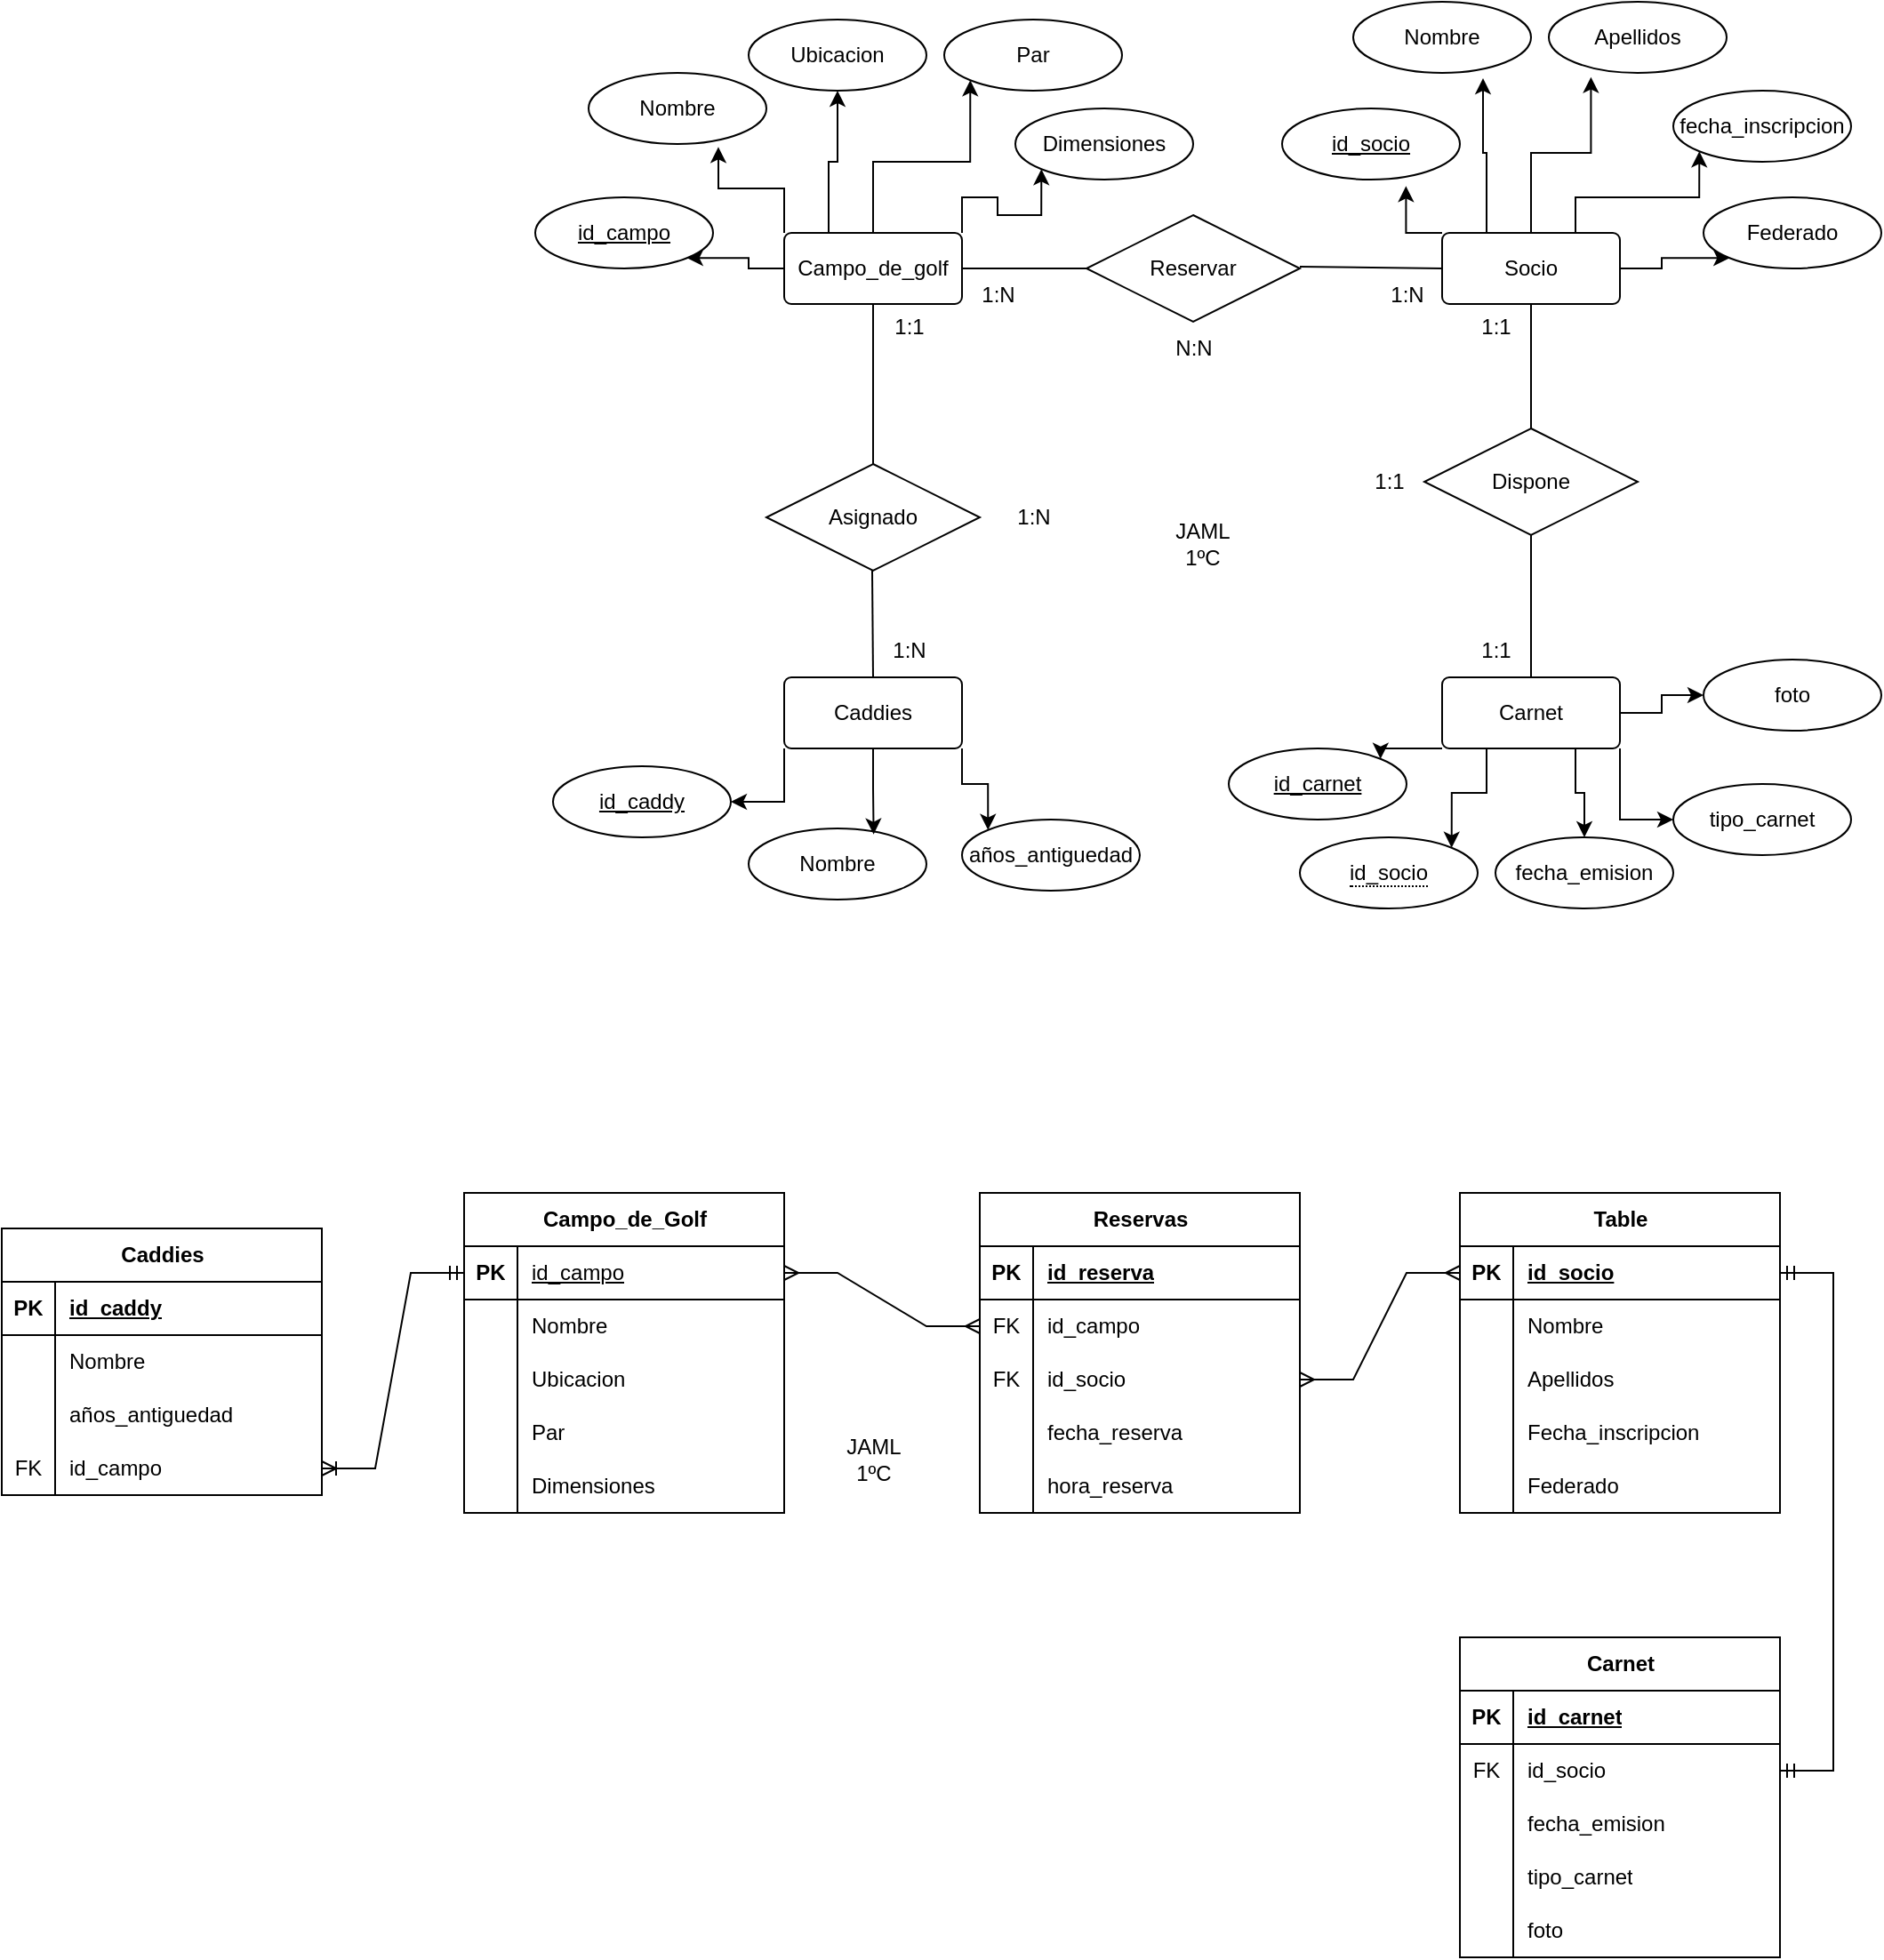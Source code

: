 <mxfile version="24.4.4" type="github">
  <diagram name="Página-1" id="MYhzSxHnuYfF_QKsgOc1">
    <mxGraphModel dx="2007" dy="745" grid="1" gridSize="10" guides="1" tooltips="1" connect="1" arrows="1" fold="1" page="1" pageScale="1" pageWidth="827" pageHeight="1169" math="0" shadow="0">
      <root>
        <mxCell id="0" />
        <mxCell id="1" parent="0" />
        <mxCell id="sus_bbIQdynmxPs1JQZI-1" value="Asignado" style="shape=rhombus;perimeter=rhombusPerimeter;whiteSpace=wrap;html=1;align=center;" vertex="1" parent="1">
          <mxGeometry x="200" y="340" width="120" height="60" as="geometry" />
        </mxCell>
        <mxCell id="sus_bbIQdynmxPs1JQZI-3" value="id_campo" style="ellipse;whiteSpace=wrap;html=1;align=center;fontStyle=4;" vertex="1" parent="1">
          <mxGeometry x="70" y="190" width="100" height="40" as="geometry" />
        </mxCell>
        <mxCell id="sus_bbIQdynmxPs1JQZI-4" value="Nombre" style="ellipse;whiteSpace=wrap;html=1;align=center;" vertex="1" parent="1">
          <mxGeometry x="100" y="120" width="100" height="40" as="geometry" />
        </mxCell>
        <mxCell id="sus_bbIQdynmxPs1JQZI-30" style="edgeStyle=orthogonalEdgeStyle;rounded=0;orthogonalLoop=1;jettySize=auto;html=1;exitX=0;exitY=0.5;exitDx=0;exitDy=0;entryX=1;entryY=1;entryDx=0;entryDy=0;" edge="1" parent="1" source="sus_bbIQdynmxPs1JQZI-5" target="sus_bbIQdynmxPs1JQZI-3">
          <mxGeometry relative="1" as="geometry" />
        </mxCell>
        <mxCell id="sus_bbIQdynmxPs1JQZI-32" style="edgeStyle=orthogonalEdgeStyle;rounded=0;orthogonalLoop=1;jettySize=auto;html=1;exitX=0.25;exitY=0;exitDx=0;exitDy=0;entryX=0.5;entryY=1;entryDx=0;entryDy=0;" edge="1" parent="1" source="sus_bbIQdynmxPs1JQZI-5" target="sus_bbIQdynmxPs1JQZI-6">
          <mxGeometry relative="1" as="geometry" />
        </mxCell>
        <mxCell id="sus_bbIQdynmxPs1JQZI-33" style="edgeStyle=orthogonalEdgeStyle;rounded=0;orthogonalLoop=1;jettySize=auto;html=1;exitX=0.5;exitY=0;exitDx=0;exitDy=0;entryX=0;entryY=1;entryDx=0;entryDy=0;" edge="1" parent="1" source="sus_bbIQdynmxPs1JQZI-5" target="sus_bbIQdynmxPs1JQZI-7">
          <mxGeometry relative="1" as="geometry" />
        </mxCell>
        <mxCell id="sus_bbIQdynmxPs1JQZI-34" style="edgeStyle=orthogonalEdgeStyle;rounded=0;orthogonalLoop=1;jettySize=auto;html=1;exitX=1;exitY=0;exitDx=0;exitDy=0;entryX=0;entryY=1;entryDx=0;entryDy=0;" edge="1" parent="1" source="sus_bbIQdynmxPs1JQZI-5" target="sus_bbIQdynmxPs1JQZI-8">
          <mxGeometry relative="1" as="geometry" />
        </mxCell>
        <mxCell id="sus_bbIQdynmxPs1JQZI-5" value="Campo_de_golf" style="rounded=1;arcSize=10;whiteSpace=wrap;html=1;align=center;" vertex="1" parent="1">
          <mxGeometry x="210" y="210" width="100" height="40" as="geometry" />
        </mxCell>
        <mxCell id="sus_bbIQdynmxPs1JQZI-6" value="Ubicacion" style="ellipse;whiteSpace=wrap;html=1;align=center;" vertex="1" parent="1">
          <mxGeometry x="190" y="90" width="100" height="40" as="geometry" />
        </mxCell>
        <mxCell id="sus_bbIQdynmxPs1JQZI-7" value="Par" style="ellipse;whiteSpace=wrap;html=1;align=center;" vertex="1" parent="1">
          <mxGeometry x="300" y="90" width="100" height="40" as="geometry" />
        </mxCell>
        <mxCell id="sus_bbIQdynmxPs1JQZI-8" value="Dimensiones" style="ellipse;whiteSpace=wrap;html=1;align=center;" vertex="1" parent="1">
          <mxGeometry x="340" y="140" width="100" height="40" as="geometry" />
        </mxCell>
        <mxCell id="sus_bbIQdynmxPs1JQZI-9" value="id_socio" style="ellipse;whiteSpace=wrap;html=1;align=center;fontStyle=4;" vertex="1" parent="1">
          <mxGeometry x="490" y="140" width="100" height="40" as="geometry" />
        </mxCell>
        <mxCell id="sus_bbIQdynmxPs1JQZI-10" value="Nombre" style="ellipse;whiteSpace=wrap;html=1;align=center;" vertex="1" parent="1">
          <mxGeometry x="530" y="80" width="100" height="40" as="geometry" />
        </mxCell>
        <mxCell id="sus_bbIQdynmxPs1JQZI-38" style="edgeStyle=orthogonalEdgeStyle;rounded=0;orthogonalLoop=1;jettySize=auto;html=1;exitX=0.75;exitY=0;exitDx=0;exitDy=0;entryX=0;entryY=1;entryDx=0;entryDy=0;" edge="1" parent="1" source="sus_bbIQdynmxPs1JQZI-11" target="sus_bbIQdynmxPs1JQZI-13">
          <mxGeometry relative="1" as="geometry" />
        </mxCell>
        <mxCell id="sus_bbIQdynmxPs1JQZI-39" style="edgeStyle=orthogonalEdgeStyle;rounded=0;orthogonalLoop=1;jettySize=auto;html=1;exitX=1;exitY=0.5;exitDx=0;exitDy=0;entryX=0;entryY=1;entryDx=0;entryDy=0;" edge="1" parent="1" source="sus_bbIQdynmxPs1JQZI-11" target="sus_bbIQdynmxPs1JQZI-14">
          <mxGeometry relative="1" as="geometry" />
        </mxCell>
        <mxCell id="sus_bbIQdynmxPs1JQZI-11" value="Socio" style="rounded=1;arcSize=10;whiteSpace=wrap;html=1;align=center;" vertex="1" parent="1">
          <mxGeometry x="580" y="210" width="100" height="40" as="geometry" />
        </mxCell>
        <mxCell id="sus_bbIQdynmxPs1JQZI-12" value="Apellidos" style="ellipse;whiteSpace=wrap;html=1;align=center;" vertex="1" parent="1">
          <mxGeometry x="640" y="80" width="100" height="40" as="geometry" />
        </mxCell>
        <mxCell id="sus_bbIQdynmxPs1JQZI-13" value="fecha_inscripcion" style="ellipse;whiteSpace=wrap;html=1;align=center;" vertex="1" parent="1">
          <mxGeometry x="710" y="130" width="100" height="40" as="geometry" />
        </mxCell>
        <mxCell id="sus_bbIQdynmxPs1JQZI-14" value="Federado" style="ellipse;whiteSpace=wrap;html=1;align=center;" vertex="1" parent="1">
          <mxGeometry x="727" y="190" width="100" height="40" as="geometry" />
        </mxCell>
        <mxCell id="sus_bbIQdynmxPs1JQZI-15" value="id_carnet" style="ellipse;whiteSpace=wrap;html=1;align=center;fontStyle=4;" vertex="1" parent="1">
          <mxGeometry x="460" y="500" width="100" height="40" as="geometry" />
        </mxCell>
        <mxCell id="sus_bbIQdynmxPs1JQZI-40" style="edgeStyle=orthogonalEdgeStyle;rounded=0;orthogonalLoop=1;jettySize=auto;html=1;exitX=1;exitY=0.5;exitDx=0;exitDy=0;" edge="1" parent="1" source="sus_bbIQdynmxPs1JQZI-17" target="sus_bbIQdynmxPs1JQZI-20">
          <mxGeometry relative="1" as="geometry" />
        </mxCell>
        <mxCell id="sus_bbIQdynmxPs1JQZI-41" style="edgeStyle=orthogonalEdgeStyle;rounded=0;orthogonalLoop=1;jettySize=auto;html=1;exitX=1;exitY=1;exitDx=0;exitDy=0;entryX=0;entryY=0.5;entryDx=0;entryDy=0;" edge="1" parent="1" source="sus_bbIQdynmxPs1JQZI-17" target="sus_bbIQdynmxPs1JQZI-19">
          <mxGeometry relative="1" as="geometry" />
        </mxCell>
        <mxCell id="sus_bbIQdynmxPs1JQZI-42" style="edgeStyle=orthogonalEdgeStyle;rounded=0;orthogonalLoop=1;jettySize=auto;html=1;exitX=0.75;exitY=1;exitDx=0;exitDy=0;entryX=0.5;entryY=0;entryDx=0;entryDy=0;" edge="1" parent="1" source="sus_bbIQdynmxPs1JQZI-17" target="sus_bbIQdynmxPs1JQZI-18">
          <mxGeometry relative="1" as="geometry" />
        </mxCell>
        <mxCell id="sus_bbIQdynmxPs1JQZI-43" style="edgeStyle=orthogonalEdgeStyle;rounded=0;orthogonalLoop=1;jettySize=auto;html=1;exitX=0.25;exitY=1;exitDx=0;exitDy=0;entryX=1;entryY=0;entryDx=0;entryDy=0;" edge="1" parent="1" source="sus_bbIQdynmxPs1JQZI-17" target="sus_bbIQdynmxPs1JQZI-21">
          <mxGeometry relative="1" as="geometry" />
        </mxCell>
        <mxCell id="sus_bbIQdynmxPs1JQZI-44" style="edgeStyle=orthogonalEdgeStyle;rounded=0;orthogonalLoop=1;jettySize=auto;html=1;exitX=0;exitY=1;exitDx=0;exitDy=0;entryX=1;entryY=0;entryDx=0;entryDy=0;" edge="1" parent="1" source="sus_bbIQdynmxPs1JQZI-17" target="sus_bbIQdynmxPs1JQZI-15">
          <mxGeometry relative="1" as="geometry" />
        </mxCell>
        <mxCell id="sus_bbIQdynmxPs1JQZI-17" value="Carnet" style="rounded=1;arcSize=10;whiteSpace=wrap;html=1;align=center;" vertex="1" parent="1">
          <mxGeometry x="580" y="460" width="100" height="40" as="geometry" />
        </mxCell>
        <mxCell id="sus_bbIQdynmxPs1JQZI-18" value="fecha_emision" style="ellipse;whiteSpace=wrap;html=1;align=center;" vertex="1" parent="1">
          <mxGeometry x="610" y="550" width="100" height="40" as="geometry" />
        </mxCell>
        <mxCell id="sus_bbIQdynmxPs1JQZI-19" value="tipo_carnet" style="ellipse;whiteSpace=wrap;html=1;align=center;" vertex="1" parent="1">
          <mxGeometry x="710" y="520" width="100" height="40" as="geometry" />
        </mxCell>
        <mxCell id="sus_bbIQdynmxPs1JQZI-20" value="foto" style="ellipse;whiteSpace=wrap;html=1;align=center;" vertex="1" parent="1">
          <mxGeometry x="727" y="450" width="100" height="40" as="geometry" />
        </mxCell>
        <mxCell id="sus_bbIQdynmxPs1JQZI-21" value="&lt;span style=&quot;border-bottom: 1px dotted&quot;&gt;id_socio&lt;/span&gt;" style="ellipse;whiteSpace=wrap;html=1;align=center;" vertex="1" parent="1">
          <mxGeometry x="500" y="550" width="100" height="40" as="geometry" />
        </mxCell>
        <mxCell id="sus_bbIQdynmxPs1JQZI-22" value="id_caddy" style="ellipse;whiteSpace=wrap;html=1;align=center;fontStyle=4;" vertex="1" parent="1">
          <mxGeometry x="80" y="510" width="100" height="40" as="geometry" />
        </mxCell>
        <mxCell id="sus_bbIQdynmxPs1JQZI-45" style="edgeStyle=orthogonalEdgeStyle;rounded=0;orthogonalLoop=1;jettySize=auto;html=1;exitX=1;exitY=1;exitDx=0;exitDy=0;entryX=0;entryY=0;entryDx=0;entryDy=0;" edge="1" parent="1" source="sus_bbIQdynmxPs1JQZI-23" target="sus_bbIQdynmxPs1JQZI-25">
          <mxGeometry relative="1" as="geometry" />
        </mxCell>
        <mxCell id="sus_bbIQdynmxPs1JQZI-47" style="edgeStyle=orthogonalEdgeStyle;rounded=0;orthogonalLoop=1;jettySize=auto;html=1;exitX=0;exitY=1;exitDx=0;exitDy=0;entryX=1;entryY=0.5;entryDx=0;entryDy=0;" edge="1" parent="1" source="sus_bbIQdynmxPs1JQZI-23" target="sus_bbIQdynmxPs1JQZI-22">
          <mxGeometry relative="1" as="geometry" />
        </mxCell>
        <mxCell id="sus_bbIQdynmxPs1JQZI-23" value="Caddies" style="rounded=1;arcSize=10;whiteSpace=wrap;html=1;align=center;" vertex="1" parent="1">
          <mxGeometry x="210" y="460" width="100" height="40" as="geometry" />
        </mxCell>
        <mxCell id="sus_bbIQdynmxPs1JQZI-24" value="Nombre" style="ellipse;whiteSpace=wrap;html=1;align=center;" vertex="1" parent="1">
          <mxGeometry x="190" y="545" width="100" height="40" as="geometry" />
        </mxCell>
        <mxCell id="sus_bbIQdynmxPs1JQZI-25" value="años_antiguedad" style="ellipse;whiteSpace=wrap;html=1;align=center;" vertex="1" parent="1">
          <mxGeometry x="310" y="540" width="100" height="40" as="geometry" />
        </mxCell>
        <mxCell id="sus_bbIQdynmxPs1JQZI-28" value="Reservar" style="shape=rhombus;perimeter=rhombusPerimeter;whiteSpace=wrap;html=1;align=center;" vertex="1" parent="1">
          <mxGeometry x="380" y="200" width="120" height="60" as="geometry" />
        </mxCell>
        <mxCell id="sus_bbIQdynmxPs1JQZI-29" value="Dispone" style="shape=rhombus;perimeter=rhombusPerimeter;whiteSpace=wrap;html=1;align=center;" vertex="1" parent="1">
          <mxGeometry x="570" y="320" width="120" height="60" as="geometry" />
        </mxCell>
        <mxCell id="sus_bbIQdynmxPs1JQZI-31" style="edgeStyle=orthogonalEdgeStyle;rounded=0;orthogonalLoop=1;jettySize=auto;html=1;exitX=0;exitY=0;exitDx=0;exitDy=0;entryX=0.73;entryY=1.042;entryDx=0;entryDy=0;entryPerimeter=0;" edge="1" parent="1" source="sus_bbIQdynmxPs1JQZI-5" target="sus_bbIQdynmxPs1JQZI-4">
          <mxGeometry relative="1" as="geometry" />
        </mxCell>
        <mxCell id="sus_bbIQdynmxPs1JQZI-35" style="edgeStyle=orthogonalEdgeStyle;rounded=0;orthogonalLoop=1;jettySize=auto;html=1;exitX=0;exitY=0;exitDx=0;exitDy=0;entryX=0.697;entryY=1.092;entryDx=0;entryDy=0;entryPerimeter=0;" edge="1" parent="1" source="sus_bbIQdynmxPs1JQZI-11" target="sus_bbIQdynmxPs1JQZI-9">
          <mxGeometry relative="1" as="geometry" />
        </mxCell>
        <mxCell id="sus_bbIQdynmxPs1JQZI-36" style="edgeStyle=orthogonalEdgeStyle;rounded=0;orthogonalLoop=1;jettySize=auto;html=1;exitX=0.25;exitY=0;exitDx=0;exitDy=0;entryX=0.73;entryY=1.075;entryDx=0;entryDy=0;entryPerimeter=0;" edge="1" parent="1" source="sus_bbIQdynmxPs1JQZI-11" target="sus_bbIQdynmxPs1JQZI-10">
          <mxGeometry relative="1" as="geometry" />
        </mxCell>
        <mxCell id="sus_bbIQdynmxPs1JQZI-37" style="edgeStyle=orthogonalEdgeStyle;rounded=0;orthogonalLoop=1;jettySize=auto;html=1;exitX=0.5;exitY=0;exitDx=0;exitDy=0;entryX=0.237;entryY=1.058;entryDx=0;entryDy=0;entryPerimeter=0;" edge="1" parent="1" source="sus_bbIQdynmxPs1JQZI-11" target="sus_bbIQdynmxPs1JQZI-12">
          <mxGeometry relative="1" as="geometry" />
        </mxCell>
        <mxCell id="sus_bbIQdynmxPs1JQZI-46" style="edgeStyle=orthogonalEdgeStyle;rounded=0;orthogonalLoop=1;jettySize=auto;html=1;exitX=0.5;exitY=1;exitDx=0;exitDy=0;entryX=0.703;entryY=0.083;entryDx=0;entryDy=0;entryPerimeter=0;" edge="1" parent="1" source="sus_bbIQdynmxPs1JQZI-23" target="sus_bbIQdynmxPs1JQZI-24">
          <mxGeometry relative="1" as="geometry" />
        </mxCell>
        <mxCell id="sus_bbIQdynmxPs1JQZI-48" value="" style="endArrow=none;html=1;rounded=0;exitX=1;exitY=0.5;exitDx=0;exitDy=0;" edge="1" parent="1" source="sus_bbIQdynmxPs1JQZI-5" target="sus_bbIQdynmxPs1JQZI-28">
          <mxGeometry relative="1" as="geometry">
            <mxPoint x="330" y="380" as="sourcePoint" />
            <mxPoint x="490" y="380" as="targetPoint" />
          </mxGeometry>
        </mxCell>
        <mxCell id="sus_bbIQdynmxPs1JQZI-49" value="" style="endArrow=none;html=1;rounded=0;exitX=1;exitY=0.5;exitDx=0;exitDy=0;entryX=0;entryY=0.5;entryDx=0;entryDy=0;" edge="1" parent="1" target="sus_bbIQdynmxPs1JQZI-11">
          <mxGeometry relative="1" as="geometry">
            <mxPoint x="500" y="229" as="sourcePoint" />
            <mxPoint x="570" y="229" as="targetPoint" />
          </mxGeometry>
        </mxCell>
        <mxCell id="sus_bbIQdynmxPs1JQZI-50" value="" style="endArrow=none;html=1;rounded=0;exitX=0.5;exitY=1;exitDx=0;exitDy=0;entryX=0.5;entryY=0;entryDx=0;entryDy=0;" edge="1" parent="1" source="sus_bbIQdynmxPs1JQZI-11" target="sus_bbIQdynmxPs1JQZI-29">
          <mxGeometry relative="1" as="geometry">
            <mxPoint x="510" y="239" as="sourcePoint" />
            <mxPoint x="590" y="240" as="targetPoint" />
          </mxGeometry>
        </mxCell>
        <mxCell id="sus_bbIQdynmxPs1JQZI-51" value="" style="endArrow=none;html=1;rounded=0;exitX=0.5;exitY=0;exitDx=0;exitDy=0;entryX=0.5;entryY=1;entryDx=0;entryDy=0;" edge="1" parent="1" source="sus_bbIQdynmxPs1JQZI-17" target="sus_bbIQdynmxPs1JQZI-29">
          <mxGeometry relative="1" as="geometry">
            <mxPoint x="640" y="260" as="sourcePoint" />
            <mxPoint x="640" y="330" as="targetPoint" />
          </mxGeometry>
        </mxCell>
        <mxCell id="sus_bbIQdynmxPs1JQZI-52" value="" style="endArrow=none;html=1;rounded=0;entryX=0.5;entryY=1;entryDx=0;entryDy=0;" edge="1" parent="1">
          <mxGeometry relative="1" as="geometry">
            <mxPoint x="260" y="460" as="sourcePoint" />
            <mxPoint x="259.5" y="400" as="targetPoint" />
          </mxGeometry>
        </mxCell>
        <mxCell id="sus_bbIQdynmxPs1JQZI-53" value="" style="endArrow=none;html=1;rounded=0;entryX=0.5;entryY=1;entryDx=0;entryDy=0;exitX=0.5;exitY=0;exitDx=0;exitDy=0;" edge="1" parent="1" source="sus_bbIQdynmxPs1JQZI-1" target="sus_bbIQdynmxPs1JQZI-5">
          <mxGeometry relative="1" as="geometry">
            <mxPoint x="270" y="470" as="sourcePoint" />
            <mxPoint x="269.5" y="410" as="targetPoint" />
          </mxGeometry>
        </mxCell>
        <mxCell id="sus_bbIQdynmxPs1JQZI-54" value="1:1" style="text;html=1;align=center;verticalAlign=middle;resizable=0;points=[];autosize=1;strokeColor=none;fillColor=none;" vertex="1" parent="1">
          <mxGeometry x="260" y="248" width="40" height="30" as="geometry" />
        </mxCell>
        <mxCell id="sus_bbIQdynmxPs1JQZI-55" value="1:N" style="text;html=1;align=center;verticalAlign=middle;resizable=0;points=[];autosize=1;strokeColor=none;fillColor=none;" vertex="1" parent="1">
          <mxGeometry x="260" y="430" width="40" height="30" as="geometry" />
        </mxCell>
        <mxCell id="sus_bbIQdynmxPs1JQZI-56" value="1:N" style="text;html=1;align=center;verticalAlign=middle;resizable=0;points=[];autosize=1;strokeColor=none;fillColor=none;" vertex="1" parent="1">
          <mxGeometry x="330" y="355" width="40" height="30" as="geometry" />
        </mxCell>
        <mxCell id="sus_bbIQdynmxPs1JQZI-57" value="1:N" style="text;html=1;align=center;verticalAlign=middle;resizable=0;points=[];autosize=1;strokeColor=none;fillColor=none;" vertex="1" parent="1">
          <mxGeometry x="310" y="230" width="40" height="30" as="geometry" />
        </mxCell>
        <mxCell id="sus_bbIQdynmxPs1JQZI-58" value="N:N" style="text;html=1;align=center;verticalAlign=middle;resizable=0;points=[];autosize=1;strokeColor=none;fillColor=none;" vertex="1" parent="1">
          <mxGeometry x="420" y="260" width="40" height="30" as="geometry" />
        </mxCell>
        <mxCell id="sus_bbIQdynmxPs1JQZI-59" value="1:N" style="text;html=1;align=center;verticalAlign=middle;resizable=0;points=[];autosize=1;strokeColor=none;fillColor=none;" vertex="1" parent="1">
          <mxGeometry x="540" y="230" width="40" height="30" as="geometry" />
        </mxCell>
        <mxCell id="sus_bbIQdynmxPs1JQZI-60" value="1:1" style="text;html=1;align=center;verticalAlign=middle;resizable=0;points=[];autosize=1;strokeColor=none;fillColor=none;" vertex="1" parent="1">
          <mxGeometry x="530" y="335" width="40" height="30" as="geometry" />
        </mxCell>
        <mxCell id="sus_bbIQdynmxPs1JQZI-61" value="1:1" style="text;html=1;align=center;verticalAlign=middle;resizable=0;points=[];autosize=1;strokeColor=none;fillColor=none;" vertex="1" parent="1">
          <mxGeometry x="590" y="430" width="40" height="30" as="geometry" />
        </mxCell>
        <mxCell id="sus_bbIQdynmxPs1JQZI-62" value="Campo_de_Golf" style="shape=table;startSize=30;container=1;collapsible=1;childLayout=tableLayout;fixedRows=1;rowLines=0;fontStyle=1;align=center;resizeLast=1;html=1;" vertex="1" parent="1">
          <mxGeometry x="30" y="750" width="180" height="180" as="geometry" />
        </mxCell>
        <mxCell id="sus_bbIQdynmxPs1JQZI-63" value="" style="shape=tableRow;horizontal=0;startSize=0;swimlaneHead=0;swimlaneBody=0;fillColor=none;collapsible=0;dropTarget=0;points=[[0,0.5],[1,0.5]];portConstraint=eastwest;top=0;left=0;right=0;bottom=1;" vertex="1" parent="sus_bbIQdynmxPs1JQZI-62">
          <mxGeometry y="30" width="180" height="30" as="geometry" />
        </mxCell>
        <mxCell id="sus_bbIQdynmxPs1JQZI-64" value="PK" style="shape=partialRectangle;connectable=0;fillColor=none;top=0;left=0;bottom=0;right=0;fontStyle=1;overflow=hidden;whiteSpace=wrap;html=1;" vertex="1" parent="sus_bbIQdynmxPs1JQZI-63">
          <mxGeometry width="30" height="30" as="geometry">
            <mxRectangle width="30" height="30" as="alternateBounds" />
          </mxGeometry>
        </mxCell>
        <mxCell id="sus_bbIQdynmxPs1JQZI-65" value="&lt;span style=&quot;font-weight: 400; text-align: center;&quot;&gt;id_campo&lt;/span&gt;" style="shape=partialRectangle;connectable=0;fillColor=none;top=0;left=0;bottom=0;right=0;align=left;spacingLeft=6;fontStyle=5;overflow=hidden;whiteSpace=wrap;html=1;" vertex="1" parent="sus_bbIQdynmxPs1JQZI-63">
          <mxGeometry x="30" width="150" height="30" as="geometry">
            <mxRectangle width="150" height="30" as="alternateBounds" />
          </mxGeometry>
        </mxCell>
        <mxCell id="sus_bbIQdynmxPs1JQZI-66" value="" style="shape=tableRow;horizontal=0;startSize=0;swimlaneHead=0;swimlaneBody=0;fillColor=none;collapsible=0;dropTarget=0;points=[[0,0.5],[1,0.5]];portConstraint=eastwest;top=0;left=0;right=0;bottom=0;" vertex="1" parent="sus_bbIQdynmxPs1JQZI-62">
          <mxGeometry y="60" width="180" height="30" as="geometry" />
        </mxCell>
        <mxCell id="sus_bbIQdynmxPs1JQZI-67" value="" style="shape=partialRectangle;connectable=0;fillColor=none;top=0;left=0;bottom=0;right=0;editable=1;overflow=hidden;whiteSpace=wrap;html=1;" vertex="1" parent="sus_bbIQdynmxPs1JQZI-66">
          <mxGeometry width="30" height="30" as="geometry">
            <mxRectangle width="30" height="30" as="alternateBounds" />
          </mxGeometry>
        </mxCell>
        <mxCell id="sus_bbIQdynmxPs1JQZI-68" value="&lt;span style=&quot;text-align: center;&quot;&gt;Nombre&lt;/span&gt;" style="shape=partialRectangle;connectable=0;fillColor=none;top=0;left=0;bottom=0;right=0;align=left;spacingLeft=6;overflow=hidden;whiteSpace=wrap;html=1;" vertex="1" parent="sus_bbIQdynmxPs1JQZI-66">
          <mxGeometry x="30" width="150" height="30" as="geometry">
            <mxRectangle width="150" height="30" as="alternateBounds" />
          </mxGeometry>
        </mxCell>
        <mxCell id="sus_bbIQdynmxPs1JQZI-69" value="" style="shape=tableRow;horizontal=0;startSize=0;swimlaneHead=0;swimlaneBody=0;fillColor=none;collapsible=0;dropTarget=0;points=[[0,0.5],[1,0.5]];portConstraint=eastwest;top=0;left=0;right=0;bottom=0;" vertex="1" parent="sus_bbIQdynmxPs1JQZI-62">
          <mxGeometry y="90" width="180" height="30" as="geometry" />
        </mxCell>
        <mxCell id="sus_bbIQdynmxPs1JQZI-70" value="" style="shape=partialRectangle;connectable=0;fillColor=none;top=0;left=0;bottom=0;right=0;editable=1;overflow=hidden;whiteSpace=wrap;html=1;" vertex="1" parent="sus_bbIQdynmxPs1JQZI-69">
          <mxGeometry width="30" height="30" as="geometry">
            <mxRectangle width="30" height="30" as="alternateBounds" />
          </mxGeometry>
        </mxCell>
        <mxCell id="sus_bbIQdynmxPs1JQZI-71" value="Ubicacion" style="shape=partialRectangle;connectable=0;fillColor=none;top=0;left=0;bottom=0;right=0;align=left;spacingLeft=6;overflow=hidden;whiteSpace=wrap;html=1;" vertex="1" parent="sus_bbIQdynmxPs1JQZI-69">
          <mxGeometry x="30" width="150" height="30" as="geometry">
            <mxRectangle width="150" height="30" as="alternateBounds" />
          </mxGeometry>
        </mxCell>
        <mxCell id="sus_bbIQdynmxPs1JQZI-72" value="" style="shape=tableRow;horizontal=0;startSize=0;swimlaneHead=0;swimlaneBody=0;fillColor=none;collapsible=0;dropTarget=0;points=[[0,0.5],[1,0.5]];portConstraint=eastwest;top=0;left=0;right=0;bottom=0;" vertex="1" parent="sus_bbIQdynmxPs1JQZI-62">
          <mxGeometry y="120" width="180" height="30" as="geometry" />
        </mxCell>
        <mxCell id="sus_bbIQdynmxPs1JQZI-73" value="" style="shape=partialRectangle;connectable=0;fillColor=none;top=0;left=0;bottom=0;right=0;editable=1;overflow=hidden;whiteSpace=wrap;html=1;" vertex="1" parent="sus_bbIQdynmxPs1JQZI-72">
          <mxGeometry width="30" height="30" as="geometry">
            <mxRectangle width="30" height="30" as="alternateBounds" />
          </mxGeometry>
        </mxCell>
        <mxCell id="sus_bbIQdynmxPs1JQZI-74" value="Par" style="shape=partialRectangle;connectable=0;fillColor=none;top=0;left=0;bottom=0;right=0;align=left;spacingLeft=6;overflow=hidden;whiteSpace=wrap;html=1;" vertex="1" parent="sus_bbIQdynmxPs1JQZI-72">
          <mxGeometry x="30" width="150" height="30" as="geometry">
            <mxRectangle width="150" height="30" as="alternateBounds" />
          </mxGeometry>
        </mxCell>
        <mxCell id="sus_bbIQdynmxPs1JQZI-127" value="" style="shape=tableRow;horizontal=0;startSize=0;swimlaneHead=0;swimlaneBody=0;fillColor=none;collapsible=0;dropTarget=0;points=[[0,0.5],[1,0.5]];portConstraint=eastwest;top=0;left=0;right=0;bottom=0;" vertex="1" parent="sus_bbIQdynmxPs1JQZI-62">
          <mxGeometry y="150" width="180" height="30" as="geometry" />
        </mxCell>
        <mxCell id="sus_bbIQdynmxPs1JQZI-128" value="" style="shape=partialRectangle;connectable=0;fillColor=none;top=0;left=0;bottom=0;right=0;editable=1;overflow=hidden;whiteSpace=wrap;html=1;" vertex="1" parent="sus_bbIQdynmxPs1JQZI-127">
          <mxGeometry width="30" height="30" as="geometry">
            <mxRectangle width="30" height="30" as="alternateBounds" />
          </mxGeometry>
        </mxCell>
        <mxCell id="sus_bbIQdynmxPs1JQZI-129" value="Dimensiones" style="shape=partialRectangle;connectable=0;fillColor=none;top=0;left=0;bottom=0;right=0;align=left;spacingLeft=6;overflow=hidden;whiteSpace=wrap;html=1;" vertex="1" parent="sus_bbIQdynmxPs1JQZI-127">
          <mxGeometry x="30" width="150" height="30" as="geometry">
            <mxRectangle width="150" height="30" as="alternateBounds" />
          </mxGeometry>
        </mxCell>
        <mxCell id="sus_bbIQdynmxPs1JQZI-75" value="Reservas" style="shape=table;startSize=30;container=1;collapsible=1;childLayout=tableLayout;fixedRows=1;rowLines=0;fontStyle=1;align=center;resizeLast=1;html=1;" vertex="1" parent="1">
          <mxGeometry x="320" y="750" width="180" height="180" as="geometry" />
        </mxCell>
        <mxCell id="sus_bbIQdynmxPs1JQZI-76" value="" style="shape=tableRow;horizontal=0;startSize=0;swimlaneHead=0;swimlaneBody=0;fillColor=none;collapsible=0;dropTarget=0;points=[[0,0.5],[1,0.5]];portConstraint=eastwest;top=0;left=0;right=0;bottom=1;" vertex="1" parent="sus_bbIQdynmxPs1JQZI-75">
          <mxGeometry y="30" width="180" height="30" as="geometry" />
        </mxCell>
        <mxCell id="sus_bbIQdynmxPs1JQZI-77" value="PK" style="shape=partialRectangle;connectable=0;fillColor=none;top=0;left=0;bottom=0;right=0;fontStyle=1;overflow=hidden;whiteSpace=wrap;html=1;" vertex="1" parent="sus_bbIQdynmxPs1JQZI-76">
          <mxGeometry width="30" height="30" as="geometry">
            <mxRectangle width="30" height="30" as="alternateBounds" />
          </mxGeometry>
        </mxCell>
        <mxCell id="sus_bbIQdynmxPs1JQZI-78" value="id_reserva" style="shape=partialRectangle;connectable=0;fillColor=none;top=0;left=0;bottom=0;right=0;align=left;spacingLeft=6;fontStyle=5;overflow=hidden;whiteSpace=wrap;html=1;" vertex="1" parent="sus_bbIQdynmxPs1JQZI-76">
          <mxGeometry x="30" width="150" height="30" as="geometry">
            <mxRectangle width="150" height="30" as="alternateBounds" />
          </mxGeometry>
        </mxCell>
        <mxCell id="sus_bbIQdynmxPs1JQZI-79" value="" style="shape=tableRow;horizontal=0;startSize=0;swimlaneHead=0;swimlaneBody=0;fillColor=none;collapsible=0;dropTarget=0;points=[[0,0.5],[1,0.5]];portConstraint=eastwest;top=0;left=0;right=0;bottom=0;" vertex="1" parent="sus_bbIQdynmxPs1JQZI-75">
          <mxGeometry y="60" width="180" height="30" as="geometry" />
        </mxCell>
        <mxCell id="sus_bbIQdynmxPs1JQZI-80" value="FK" style="shape=partialRectangle;connectable=0;fillColor=none;top=0;left=0;bottom=0;right=0;editable=1;overflow=hidden;whiteSpace=wrap;html=1;" vertex="1" parent="sus_bbIQdynmxPs1JQZI-79">
          <mxGeometry width="30" height="30" as="geometry">
            <mxRectangle width="30" height="30" as="alternateBounds" />
          </mxGeometry>
        </mxCell>
        <mxCell id="sus_bbIQdynmxPs1JQZI-81" value="id_campo" style="shape=partialRectangle;connectable=0;fillColor=none;top=0;left=0;bottom=0;right=0;align=left;spacingLeft=6;overflow=hidden;whiteSpace=wrap;html=1;" vertex="1" parent="sus_bbIQdynmxPs1JQZI-79">
          <mxGeometry x="30" width="150" height="30" as="geometry">
            <mxRectangle width="150" height="30" as="alternateBounds" />
          </mxGeometry>
        </mxCell>
        <mxCell id="sus_bbIQdynmxPs1JQZI-82" value="" style="shape=tableRow;horizontal=0;startSize=0;swimlaneHead=0;swimlaneBody=0;fillColor=none;collapsible=0;dropTarget=0;points=[[0,0.5],[1,0.5]];portConstraint=eastwest;top=0;left=0;right=0;bottom=0;" vertex="1" parent="sus_bbIQdynmxPs1JQZI-75">
          <mxGeometry y="90" width="180" height="30" as="geometry" />
        </mxCell>
        <mxCell id="sus_bbIQdynmxPs1JQZI-83" value="FK" style="shape=partialRectangle;connectable=0;fillColor=none;top=0;left=0;bottom=0;right=0;editable=1;overflow=hidden;whiteSpace=wrap;html=1;" vertex="1" parent="sus_bbIQdynmxPs1JQZI-82">
          <mxGeometry width="30" height="30" as="geometry">
            <mxRectangle width="30" height="30" as="alternateBounds" />
          </mxGeometry>
        </mxCell>
        <mxCell id="sus_bbIQdynmxPs1JQZI-84" value="id_socio" style="shape=partialRectangle;connectable=0;fillColor=none;top=0;left=0;bottom=0;right=0;align=left;spacingLeft=6;overflow=hidden;whiteSpace=wrap;html=1;" vertex="1" parent="sus_bbIQdynmxPs1JQZI-82">
          <mxGeometry x="30" width="150" height="30" as="geometry">
            <mxRectangle width="150" height="30" as="alternateBounds" />
          </mxGeometry>
        </mxCell>
        <mxCell id="sus_bbIQdynmxPs1JQZI-85" value="" style="shape=tableRow;horizontal=0;startSize=0;swimlaneHead=0;swimlaneBody=0;fillColor=none;collapsible=0;dropTarget=0;points=[[0,0.5],[1,0.5]];portConstraint=eastwest;top=0;left=0;right=0;bottom=0;" vertex="1" parent="sus_bbIQdynmxPs1JQZI-75">
          <mxGeometry y="120" width="180" height="30" as="geometry" />
        </mxCell>
        <mxCell id="sus_bbIQdynmxPs1JQZI-86" value="" style="shape=partialRectangle;connectable=0;fillColor=none;top=0;left=0;bottom=0;right=0;editable=1;overflow=hidden;whiteSpace=wrap;html=1;" vertex="1" parent="sus_bbIQdynmxPs1JQZI-85">
          <mxGeometry width="30" height="30" as="geometry">
            <mxRectangle width="30" height="30" as="alternateBounds" />
          </mxGeometry>
        </mxCell>
        <mxCell id="sus_bbIQdynmxPs1JQZI-87" value="fecha_reserva" style="shape=partialRectangle;connectable=0;fillColor=none;top=0;left=0;bottom=0;right=0;align=left;spacingLeft=6;overflow=hidden;whiteSpace=wrap;html=1;" vertex="1" parent="sus_bbIQdynmxPs1JQZI-85">
          <mxGeometry x="30" width="150" height="30" as="geometry">
            <mxRectangle width="150" height="30" as="alternateBounds" />
          </mxGeometry>
        </mxCell>
        <mxCell id="sus_bbIQdynmxPs1JQZI-130" value="" style="shape=tableRow;horizontal=0;startSize=0;swimlaneHead=0;swimlaneBody=0;fillColor=none;collapsible=0;dropTarget=0;points=[[0,0.5],[1,0.5]];portConstraint=eastwest;top=0;left=0;right=0;bottom=0;" vertex="1" parent="sus_bbIQdynmxPs1JQZI-75">
          <mxGeometry y="150" width="180" height="30" as="geometry" />
        </mxCell>
        <mxCell id="sus_bbIQdynmxPs1JQZI-131" value="" style="shape=partialRectangle;connectable=0;fillColor=none;top=0;left=0;bottom=0;right=0;editable=1;overflow=hidden;whiteSpace=wrap;html=1;" vertex="1" parent="sus_bbIQdynmxPs1JQZI-130">
          <mxGeometry width="30" height="30" as="geometry">
            <mxRectangle width="30" height="30" as="alternateBounds" />
          </mxGeometry>
        </mxCell>
        <mxCell id="sus_bbIQdynmxPs1JQZI-132" value="hora_reserva" style="shape=partialRectangle;connectable=0;fillColor=none;top=0;left=0;bottom=0;right=0;align=left;spacingLeft=6;overflow=hidden;whiteSpace=wrap;html=1;" vertex="1" parent="sus_bbIQdynmxPs1JQZI-130">
          <mxGeometry x="30" width="150" height="30" as="geometry">
            <mxRectangle width="150" height="30" as="alternateBounds" />
          </mxGeometry>
        </mxCell>
        <mxCell id="sus_bbIQdynmxPs1JQZI-88" value="Table" style="shape=table;startSize=30;container=1;collapsible=1;childLayout=tableLayout;fixedRows=1;rowLines=0;fontStyle=1;align=center;resizeLast=1;html=1;" vertex="1" parent="1">
          <mxGeometry x="590" y="750" width="180" height="180" as="geometry" />
        </mxCell>
        <mxCell id="sus_bbIQdynmxPs1JQZI-89" value="" style="shape=tableRow;horizontal=0;startSize=0;swimlaneHead=0;swimlaneBody=0;fillColor=none;collapsible=0;dropTarget=0;points=[[0,0.5],[1,0.5]];portConstraint=eastwest;top=0;left=0;right=0;bottom=1;" vertex="1" parent="sus_bbIQdynmxPs1JQZI-88">
          <mxGeometry y="30" width="180" height="30" as="geometry" />
        </mxCell>
        <mxCell id="sus_bbIQdynmxPs1JQZI-90" value="PK" style="shape=partialRectangle;connectable=0;fillColor=none;top=0;left=0;bottom=0;right=0;fontStyle=1;overflow=hidden;whiteSpace=wrap;html=1;" vertex="1" parent="sus_bbIQdynmxPs1JQZI-89">
          <mxGeometry width="30" height="30" as="geometry">
            <mxRectangle width="30" height="30" as="alternateBounds" />
          </mxGeometry>
        </mxCell>
        <mxCell id="sus_bbIQdynmxPs1JQZI-91" value="id_socio" style="shape=partialRectangle;connectable=0;fillColor=none;top=0;left=0;bottom=0;right=0;align=left;spacingLeft=6;fontStyle=5;overflow=hidden;whiteSpace=wrap;html=1;" vertex="1" parent="sus_bbIQdynmxPs1JQZI-89">
          <mxGeometry x="30" width="150" height="30" as="geometry">
            <mxRectangle width="150" height="30" as="alternateBounds" />
          </mxGeometry>
        </mxCell>
        <mxCell id="sus_bbIQdynmxPs1JQZI-92" value="" style="shape=tableRow;horizontal=0;startSize=0;swimlaneHead=0;swimlaneBody=0;fillColor=none;collapsible=0;dropTarget=0;points=[[0,0.5],[1,0.5]];portConstraint=eastwest;top=0;left=0;right=0;bottom=0;" vertex="1" parent="sus_bbIQdynmxPs1JQZI-88">
          <mxGeometry y="60" width="180" height="30" as="geometry" />
        </mxCell>
        <mxCell id="sus_bbIQdynmxPs1JQZI-93" value="" style="shape=partialRectangle;connectable=0;fillColor=none;top=0;left=0;bottom=0;right=0;editable=1;overflow=hidden;whiteSpace=wrap;html=1;" vertex="1" parent="sus_bbIQdynmxPs1JQZI-92">
          <mxGeometry width="30" height="30" as="geometry">
            <mxRectangle width="30" height="30" as="alternateBounds" />
          </mxGeometry>
        </mxCell>
        <mxCell id="sus_bbIQdynmxPs1JQZI-94" value="Nombre" style="shape=partialRectangle;connectable=0;fillColor=none;top=0;left=0;bottom=0;right=0;align=left;spacingLeft=6;overflow=hidden;whiteSpace=wrap;html=1;" vertex="1" parent="sus_bbIQdynmxPs1JQZI-92">
          <mxGeometry x="30" width="150" height="30" as="geometry">
            <mxRectangle width="150" height="30" as="alternateBounds" />
          </mxGeometry>
        </mxCell>
        <mxCell id="sus_bbIQdynmxPs1JQZI-95" value="" style="shape=tableRow;horizontal=0;startSize=0;swimlaneHead=0;swimlaneBody=0;fillColor=none;collapsible=0;dropTarget=0;points=[[0,0.5],[1,0.5]];portConstraint=eastwest;top=0;left=0;right=0;bottom=0;" vertex="1" parent="sus_bbIQdynmxPs1JQZI-88">
          <mxGeometry y="90" width="180" height="30" as="geometry" />
        </mxCell>
        <mxCell id="sus_bbIQdynmxPs1JQZI-96" value="" style="shape=partialRectangle;connectable=0;fillColor=none;top=0;left=0;bottom=0;right=0;editable=1;overflow=hidden;whiteSpace=wrap;html=1;" vertex="1" parent="sus_bbIQdynmxPs1JQZI-95">
          <mxGeometry width="30" height="30" as="geometry">
            <mxRectangle width="30" height="30" as="alternateBounds" />
          </mxGeometry>
        </mxCell>
        <mxCell id="sus_bbIQdynmxPs1JQZI-97" value="Apellidos" style="shape=partialRectangle;connectable=0;fillColor=none;top=0;left=0;bottom=0;right=0;align=left;spacingLeft=6;overflow=hidden;whiteSpace=wrap;html=1;" vertex="1" parent="sus_bbIQdynmxPs1JQZI-95">
          <mxGeometry x="30" width="150" height="30" as="geometry">
            <mxRectangle width="150" height="30" as="alternateBounds" />
          </mxGeometry>
        </mxCell>
        <mxCell id="sus_bbIQdynmxPs1JQZI-98" value="" style="shape=tableRow;horizontal=0;startSize=0;swimlaneHead=0;swimlaneBody=0;fillColor=none;collapsible=0;dropTarget=0;points=[[0,0.5],[1,0.5]];portConstraint=eastwest;top=0;left=0;right=0;bottom=0;" vertex="1" parent="sus_bbIQdynmxPs1JQZI-88">
          <mxGeometry y="120" width="180" height="30" as="geometry" />
        </mxCell>
        <mxCell id="sus_bbIQdynmxPs1JQZI-99" value="" style="shape=partialRectangle;connectable=0;fillColor=none;top=0;left=0;bottom=0;right=0;editable=1;overflow=hidden;whiteSpace=wrap;html=1;" vertex="1" parent="sus_bbIQdynmxPs1JQZI-98">
          <mxGeometry width="30" height="30" as="geometry">
            <mxRectangle width="30" height="30" as="alternateBounds" />
          </mxGeometry>
        </mxCell>
        <mxCell id="sus_bbIQdynmxPs1JQZI-100" value="Fecha_inscripcion" style="shape=partialRectangle;connectable=0;fillColor=none;top=0;left=0;bottom=0;right=0;align=left;spacingLeft=6;overflow=hidden;whiteSpace=wrap;html=1;" vertex="1" parent="sus_bbIQdynmxPs1JQZI-98">
          <mxGeometry x="30" width="150" height="30" as="geometry">
            <mxRectangle width="150" height="30" as="alternateBounds" />
          </mxGeometry>
        </mxCell>
        <mxCell id="sus_bbIQdynmxPs1JQZI-133" value="" style="shape=tableRow;horizontal=0;startSize=0;swimlaneHead=0;swimlaneBody=0;fillColor=none;collapsible=0;dropTarget=0;points=[[0,0.5],[1,0.5]];portConstraint=eastwest;top=0;left=0;right=0;bottom=0;" vertex="1" parent="sus_bbIQdynmxPs1JQZI-88">
          <mxGeometry y="150" width="180" height="30" as="geometry" />
        </mxCell>
        <mxCell id="sus_bbIQdynmxPs1JQZI-134" value="" style="shape=partialRectangle;connectable=0;fillColor=none;top=0;left=0;bottom=0;right=0;editable=1;overflow=hidden;whiteSpace=wrap;html=1;" vertex="1" parent="sus_bbIQdynmxPs1JQZI-133">
          <mxGeometry width="30" height="30" as="geometry">
            <mxRectangle width="30" height="30" as="alternateBounds" />
          </mxGeometry>
        </mxCell>
        <mxCell id="sus_bbIQdynmxPs1JQZI-135" value="Federado" style="shape=partialRectangle;connectable=0;fillColor=none;top=0;left=0;bottom=0;right=0;align=left;spacingLeft=6;overflow=hidden;whiteSpace=wrap;html=1;" vertex="1" parent="sus_bbIQdynmxPs1JQZI-133">
          <mxGeometry x="30" width="150" height="30" as="geometry">
            <mxRectangle width="150" height="30" as="alternateBounds" />
          </mxGeometry>
        </mxCell>
        <mxCell id="sus_bbIQdynmxPs1JQZI-101" value="Carnet" style="shape=table;startSize=30;container=1;collapsible=1;childLayout=tableLayout;fixedRows=1;rowLines=0;fontStyle=1;align=center;resizeLast=1;html=1;" vertex="1" parent="1">
          <mxGeometry x="590" y="1000" width="180" height="180" as="geometry" />
        </mxCell>
        <mxCell id="sus_bbIQdynmxPs1JQZI-102" value="" style="shape=tableRow;horizontal=0;startSize=0;swimlaneHead=0;swimlaneBody=0;fillColor=none;collapsible=0;dropTarget=0;points=[[0,0.5],[1,0.5]];portConstraint=eastwest;top=0;left=0;right=0;bottom=1;" vertex="1" parent="sus_bbIQdynmxPs1JQZI-101">
          <mxGeometry y="30" width="180" height="30" as="geometry" />
        </mxCell>
        <mxCell id="sus_bbIQdynmxPs1JQZI-103" value="PK" style="shape=partialRectangle;connectable=0;fillColor=none;top=0;left=0;bottom=0;right=0;fontStyle=1;overflow=hidden;whiteSpace=wrap;html=1;" vertex="1" parent="sus_bbIQdynmxPs1JQZI-102">
          <mxGeometry width="30" height="30" as="geometry">
            <mxRectangle width="30" height="30" as="alternateBounds" />
          </mxGeometry>
        </mxCell>
        <mxCell id="sus_bbIQdynmxPs1JQZI-104" value="id_carnet" style="shape=partialRectangle;connectable=0;fillColor=none;top=0;left=0;bottom=0;right=0;align=left;spacingLeft=6;fontStyle=5;overflow=hidden;whiteSpace=wrap;html=1;" vertex="1" parent="sus_bbIQdynmxPs1JQZI-102">
          <mxGeometry x="30" width="150" height="30" as="geometry">
            <mxRectangle width="150" height="30" as="alternateBounds" />
          </mxGeometry>
        </mxCell>
        <mxCell id="sus_bbIQdynmxPs1JQZI-105" value="" style="shape=tableRow;horizontal=0;startSize=0;swimlaneHead=0;swimlaneBody=0;fillColor=none;collapsible=0;dropTarget=0;points=[[0,0.5],[1,0.5]];portConstraint=eastwest;top=0;left=0;right=0;bottom=0;" vertex="1" parent="sus_bbIQdynmxPs1JQZI-101">
          <mxGeometry y="60" width="180" height="30" as="geometry" />
        </mxCell>
        <mxCell id="sus_bbIQdynmxPs1JQZI-106" value="FK" style="shape=partialRectangle;connectable=0;fillColor=none;top=0;left=0;bottom=0;right=0;editable=1;overflow=hidden;whiteSpace=wrap;html=1;" vertex="1" parent="sus_bbIQdynmxPs1JQZI-105">
          <mxGeometry width="30" height="30" as="geometry">
            <mxRectangle width="30" height="30" as="alternateBounds" />
          </mxGeometry>
        </mxCell>
        <mxCell id="sus_bbIQdynmxPs1JQZI-107" value="id_socio" style="shape=partialRectangle;connectable=0;fillColor=none;top=0;left=0;bottom=0;right=0;align=left;spacingLeft=6;overflow=hidden;whiteSpace=wrap;html=1;" vertex="1" parent="sus_bbIQdynmxPs1JQZI-105">
          <mxGeometry x="30" width="150" height="30" as="geometry">
            <mxRectangle width="150" height="30" as="alternateBounds" />
          </mxGeometry>
        </mxCell>
        <mxCell id="sus_bbIQdynmxPs1JQZI-108" value="" style="shape=tableRow;horizontal=0;startSize=0;swimlaneHead=0;swimlaneBody=0;fillColor=none;collapsible=0;dropTarget=0;points=[[0,0.5],[1,0.5]];portConstraint=eastwest;top=0;left=0;right=0;bottom=0;" vertex="1" parent="sus_bbIQdynmxPs1JQZI-101">
          <mxGeometry y="90" width="180" height="30" as="geometry" />
        </mxCell>
        <mxCell id="sus_bbIQdynmxPs1JQZI-109" value="" style="shape=partialRectangle;connectable=0;fillColor=none;top=0;left=0;bottom=0;right=0;editable=1;overflow=hidden;whiteSpace=wrap;html=1;" vertex="1" parent="sus_bbIQdynmxPs1JQZI-108">
          <mxGeometry width="30" height="30" as="geometry">
            <mxRectangle width="30" height="30" as="alternateBounds" />
          </mxGeometry>
        </mxCell>
        <mxCell id="sus_bbIQdynmxPs1JQZI-110" value="fecha_emision" style="shape=partialRectangle;connectable=0;fillColor=none;top=0;left=0;bottom=0;right=0;align=left;spacingLeft=6;overflow=hidden;whiteSpace=wrap;html=1;" vertex="1" parent="sus_bbIQdynmxPs1JQZI-108">
          <mxGeometry x="30" width="150" height="30" as="geometry">
            <mxRectangle width="150" height="30" as="alternateBounds" />
          </mxGeometry>
        </mxCell>
        <mxCell id="sus_bbIQdynmxPs1JQZI-111" value="" style="shape=tableRow;horizontal=0;startSize=0;swimlaneHead=0;swimlaneBody=0;fillColor=none;collapsible=0;dropTarget=0;points=[[0,0.5],[1,0.5]];portConstraint=eastwest;top=0;left=0;right=0;bottom=0;" vertex="1" parent="sus_bbIQdynmxPs1JQZI-101">
          <mxGeometry y="120" width="180" height="30" as="geometry" />
        </mxCell>
        <mxCell id="sus_bbIQdynmxPs1JQZI-112" value="" style="shape=partialRectangle;connectable=0;fillColor=none;top=0;left=0;bottom=0;right=0;editable=1;overflow=hidden;whiteSpace=wrap;html=1;" vertex="1" parent="sus_bbIQdynmxPs1JQZI-111">
          <mxGeometry width="30" height="30" as="geometry">
            <mxRectangle width="30" height="30" as="alternateBounds" />
          </mxGeometry>
        </mxCell>
        <mxCell id="sus_bbIQdynmxPs1JQZI-113" value="tipo_carnet" style="shape=partialRectangle;connectable=0;fillColor=none;top=0;left=0;bottom=0;right=0;align=left;spacingLeft=6;overflow=hidden;whiteSpace=wrap;html=1;" vertex="1" parent="sus_bbIQdynmxPs1JQZI-111">
          <mxGeometry x="30" width="150" height="30" as="geometry">
            <mxRectangle width="150" height="30" as="alternateBounds" />
          </mxGeometry>
        </mxCell>
        <mxCell id="sus_bbIQdynmxPs1JQZI-136" value="" style="shape=tableRow;horizontal=0;startSize=0;swimlaneHead=0;swimlaneBody=0;fillColor=none;collapsible=0;dropTarget=0;points=[[0,0.5],[1,0.5]];portConstraint=eastwest;top=0;left=0;right=0;bottom=0;" vertex="1" parent="sus_bbIQdynmxPs1JQZI-101">
          <mxGeometry y="150" width="180" height="30" as="geometry" />
        </mxCell>
        <mxCell id="sus_bbIQdynmxPs1JQZI-137" value="" style="shape=partialRectangle;connectable=0;fillColor=none;top=0;left=0;bottom=0;right=0;editable=1;overflow=hidden;whiteSpace=wrap;html=1;" vertex="1" parent="sus_bbIQdynmxPs1JQZI-136">
          <mxGeometry width="30" height="30" as="geometry">
            <mxRectangle width="30" height="30" as="alternateBounds" />
          </mxGeometry>
        </mxCell>
        <mxCell id="sus_bbIQdynmxPs1JQZI-138" value="foto" style="shape=partialRectangle;connectable=0;fillColor=none;top=0;left=0;bottom=0;right=0;align=left;spacingLeft=6;overflow=hidden;whiteSpace=wrap;html=1;" vertex="1" parent="sus_bbIQdynmxPs1JQZI-136">
          <mxGeometry x="30" width="150" height="30" as="geometry">
            <mxRectangle width="150" height="30" as="alternateBounds" />
          </mxGeometry>
        </mxCell>
        <mxCell id="sus_bbIQdynmxPs1JQZI-114" value="Caddies" style="shape=table;startSize=30;container=1;collapsible=1;childLayout=tableLayout;fixedRows=1;rowLines=0;fontStyle=1;align=center;resizeLast=1;html=1;" vertex="1" parent="1">
          <mxGeometry x="-230" y="770" width="180" height="150" as="geometry" />
        </mxCell>
        <mxCell id="sus_bbIQdynmxPs1JQZI-115" value="" style="shape=tableRow;horizontal=0;startSize=0;swimlaneHead=0;swimlaneBody=0;fillColor=none;collapsible=0;dropTarget=0;points=[[0,0.5],[1,0.5]];portConstraint=eastwest;top=0;left=0;right=0;bottom=1;" vertex="1" parent="sus_bbIQdynmxPs1JQZI-114">
          <mxGeometry y="30" width="180" height="30" as="geometry" />
        </mxCell>
        <mxCell id="sus_bbIQdynmxPs1JQZI-116" value="PK" style="shape=partialRectangle;connectable=0;fillColor=none;top=0;left=0;bottom=0;right=0;fontStyle=1;overflow=hidden;whiteSpace=wrap;html=1;" vertex="1" parent="sus_bbIQdynmxPs1JQZI-115">
          <mxGeometry width="30" height="30" as="geometry">
            <mxRectangle width="30" height="30" as="alternateBounds" />
          </mxGeometry>
        </mxCell>
        <mxCell id="sus_bbIQdynmxPs1JQZI-117" value="id_caddy" style="shape=partialRectangle;connectable=0;fillColor=none;top=0;left=0;bottom=0;right=0;align=left;spacingLeft=6;fontStyle=5;overflow=hidden;whiteSpace=wrap;html=1;" vertex="1" parent="sus_bbIQdynmxPs1JQZI-115">
          <mxGeometry x="30" width="150" height="30" as="geometry">
            <mxRectangle width="150" height="30" as="alternateBounds" />
          </mxGeometry>
        </mxCell>
        <mxCell id="sus_bbIQdynmxPs1JQZI-118" value="" style="shape=tableRow;horizontal=0;startSize=0;swimlaneHead=0;swimlaneBody=0;fillColor=none;collapsible=0;dropTarget=0;points=[[0,0.5],[1,0.5]];portConstraint=eastwest;top=0;left=0;right=0;bottom=0;" vertex="1" parent="sus_bbIQdynmxPs1JQZI-114">
          <mxGeometry y="60" width="180" height="30" as="geometry" />
        </mxCell>
        <mxCell id="sus_bbIQdynmxPs1JQZI-119" value="" style="shape=partialRectangle;connectable=0;fillColor=none;top=0;left=0;bottom=0;right=0;editable=1;overflow=hidden;whiteSpace=wrap;html=1;" vertex="1" parent="sus_bbIQdynmxPs1JQZI-118">
          <mxGeometry width="30" height="30" as="geometry">
            <mxRectangle width="30" height="30" as="alternateBounds" />
          </mxGeometry>
        </mxCell>
        <mxCell id="sus_bbIQdynmxPs1JQZI-120" value="Nombre" style="shape=partialRectangle;connectable=0;fillColor=none;top=0;left=0;bottom=0;right=0;align=left;spacingLeft=6;overflow=hidden;whiteSpace=wrap;html=1;" vertex="1" parent="sus_bbIQdynmxPs1JQZI-118">
          <mxGeometry x="30" width="150" height="30" as="geometry">
            <mxRectangle width="150" height="30" as="alternateBounds" />
          </mxGeometry>
        </mxCell>
        <mxCell id="sus_bbIQdynmxPs1JQZI-121" value="" style="shape=tableRow;horizontal=0;startSize=0;swimlaneHead=0;swimlaneBody=0;fillColor=none;collapsible=0;dropTarget=0;points=[[0,0.5],[1,0.5]];portConstraint=eastwest;top=0;left=0;right=0;bottom=0;" vertex="1" parent="sus_bbIQdynmxPs1JQZI-114">
          <mxGeometry y="90" width="180" height="30" as="geometry" />
        </mxCell>
        <mxCell id="sus_bbIQdynmxPs1JQZI-122" value="" style="shape=partialRectangle;connectable=0;fillColor=none;top=0;left=0;bottom=0;right=0;editable=1;overflow=hidden;whiteSpace=wrap;html=1;" vertex="1" parent="sus_bbIQdynmxPs1JQZI-121">
          <mxGeometry width="30" height="30" as="geometry">
            <mxRectangle width="30" height="30" as="alternateBounds" />
          </mxGeometry>
        </mxCell>
        <mxCell id="sus_bbIQdynmxPs1JQZI-123" value="años_antiguedad" style="shape=partialRectangle;connectable=0;fillColor=none;top=0;left=0;bottom=0;right=0;align=left;spacingLeft=6;overflow=hidden;whiteSpace=wrap;html=1;" vertex="1" parent="sus_bbIQdynmxPs1JQZI-121">
          <mxGeometry x="30" width="150" height="30" as="geometry">
            <mxRectangle width="150" height="30" as="alternateBounds" />
          </mxGeometry>
        </mxCell>
        <mxCell id="sus_bbIQdynmxPs1JQZI-124" value="" style="shape=tableRow;horizontal=0;startSize=0;swimlaneHead=0;swimlaneBody=0;fillColor=none;collapsible=0;dropTarget=0;points=[[0,0.5],[1,0.5]];portConstraint=eastwest;top=0;left=0;right=0;bottom=0;" vertex="1" parent="sus_bbIQdynmxPs1JQZI-114">
          <mxGeometry y="120" width="180" height="30" as="geometry" />
        </mxCell>
        <mxCell id="sus_bbIQdynmxPs1JQZI-125" value="FK" style="shape=partialRectangle;connectable=0;fillColor=none;top=0;left=0;bottom=0;right=0;editable=1;overflow=hidden;whiteSpace=wrap;html=1;" vertex="1" parent="sus_bbIQdynmxPs1JQZI-124">
          <mxGeometry width="30" height="30" as="geometry">
            <mxRectangle width="30" height="30" as="alternateBounds" />
          </mxGeometry>
        </mxCell>
        <mxCell id="sus_bbIQdynmxPs1JQZI-126" value="id_campo" style="shape=partialRectangle;connectable=0;fillColor=none;top=0;left=0;bottom=0;right=0;align=left;spacingLeft=6;overflow=hidden;whiteSpace=wrap;html=1;" vertex="1" parent="sus_bbIQdynmxPs1JQZI-124">
          <mxGeometry x="30" width="150" height="30" as="geometry">
            <mxRectangle width="150" height="30" as="alternateBounds" />
          </mxGeometry>
        </mxCell>
        <mxCell id="sus_bbIQdynmxPs1JQZI-139" value="" style="edgeStyle=entityRelationEdgeStyle;fontSize=12;html=1;endArrow=ERmany;startArrow=ERmany;rounded=0;exitX=1;exitY=0.5;exitDx=0;exitDy=0;entryX=0;entryY=0.5;entryDx=0;entryDy=0;" edge="1" parent="1" source="sus_bbIQdynmxPs1JQZI-63" target="sus_bbIQdynmxPs1JQZI-79">
          <mxGeometry width="100" height="100" relative="1" as="geometry">
            <mxPoint x="360" y="880" as="sourcePoint" />
            <mxPoint x="460" y="780" as="targetPoint" />
          </mxGeometry>
        </mxCell>
        <mxCell id="sus_bbIQdynmxPs1JQZI-140" value="" style="edgeStyle=entityRelationEdgeStyle;fontSize=12;html=1;endArrow=ERmany;startArrow=ERmany;rounded=0;exitX=1;exitY=0.5;exitDx=0;exitDy=0;entryX=0;entryY=0.5;entryDx=0;entryDy=0;" edge="1" parent="1" source="sus_bbIQdynmxPs1JQZI-82" target="sus_bbIQdynmxPs1JQZI-89">
          <mxGeometry width="100" height="100" relative="1" as="geometry">
            <mxPoint x="220" y="805" as="sourcePoint" />
            <mxPoint x="330" y="835" as="targetPoint" />
          </mxGeometry>
        </mxCell>
        <mxCell id="sus_bbIQdynmxPs1JQZI-141" value="" style="edgeStyle=entityRelationEdgeStyle;fontSize=12;html=1;endArrow=ERmandOne;startArrow=ERmandOne;rounded=0;entryX=1;entryY=0.5;entryDx=0;entryDy=0;exitX=1;exitY=0.5;exitDx=0;exitDy=0;" edge="1" parent="1" source="sus_bbIQdynmxPs1JQZI-105" target="sus_bbIQdynmxPs1JQZI-89">
          <mxGeometry width="100" height="100" relative="1" as="geometry">
            <mxPoint x="360" y="880" as="sourcePoint" />
            <mxPoint x="460" y="780" as="targetPoint" />
          </mxGeometry>
        </mxCell>
        <mxCell id="sus_bbIQdynmxPs1JQZI-142" value="" style="edgeStyle=entityRelationEdgeStyle;fontSize=12;html=1;endArrow=ERoneToMany;startArrow=ERmandOne;rounded=0;exitX=0;exitY=0.5;exitDx=0;exitDy=0;entryX=1;entryY=0.5;entryDx=0;entryDy=0;" edge="1" parent="1" source="sus_bbIQdynmxPs1JQZI-63" target="sus_bbIQdynmxPs1JQZI-124">
          <mxGeometry width="100" height="100" relative="1" as="geometry">
            <mxPoint x="-110" y="1030" as="sourcePoint" />
            <mxPoint x="330" y="1000" as="targetPoint" />
            <Array as="points">
              <mxPoint x="-90" y="1050" />
              <mxPoint x="-30" y="1040" />
            </Array>
          </mxGeometry>
        </mxCell>
        <mxCell id="sus_bbIQdynmxPs1JQZI-144" value="JAML&lt;div&gt;1ºC&lt;/div&gt;" style="text;html=1;align=center;verticalAlign=middle;resizable=0;points=[];autosize=1;strokeColor=none;fillColor=none;" vertex="1" parent="1">
          <mxGeometry x="420" y="365" width="50" height="40" as="geometry" />
        </mxCell>
        <mxCell id="sus_bbIQdynmxPs1JQZI-145" value="JAML&lt;div&gt;1ºC&lt;/div&gt;" style="text;html=1;align=center;verticalAlign=middle;resizable=0;points=[];autosize=1;strokeColor=none;fillColor=none;" vertex="1" parent="1">
          <mxGeometry x="235" y="880" width="50" height="40" as="geometry" />
        </mxCell>
        <mxCell id="sus_bbIQdynmxPs1JQZI-146" value="1:1" style="text;html=1;align=center;verticalAlign=middle;resizable=0;points=[];autosize=1;strokeColor=none;fillColor=none;" vertex="1" parent="1">
          <mxGeometry x="590" y="248" width="40" height="30" as="geometry" />
        </mxCell>
      </root>
    </mxGraphModel>
  </diagram>
</mxfile>
